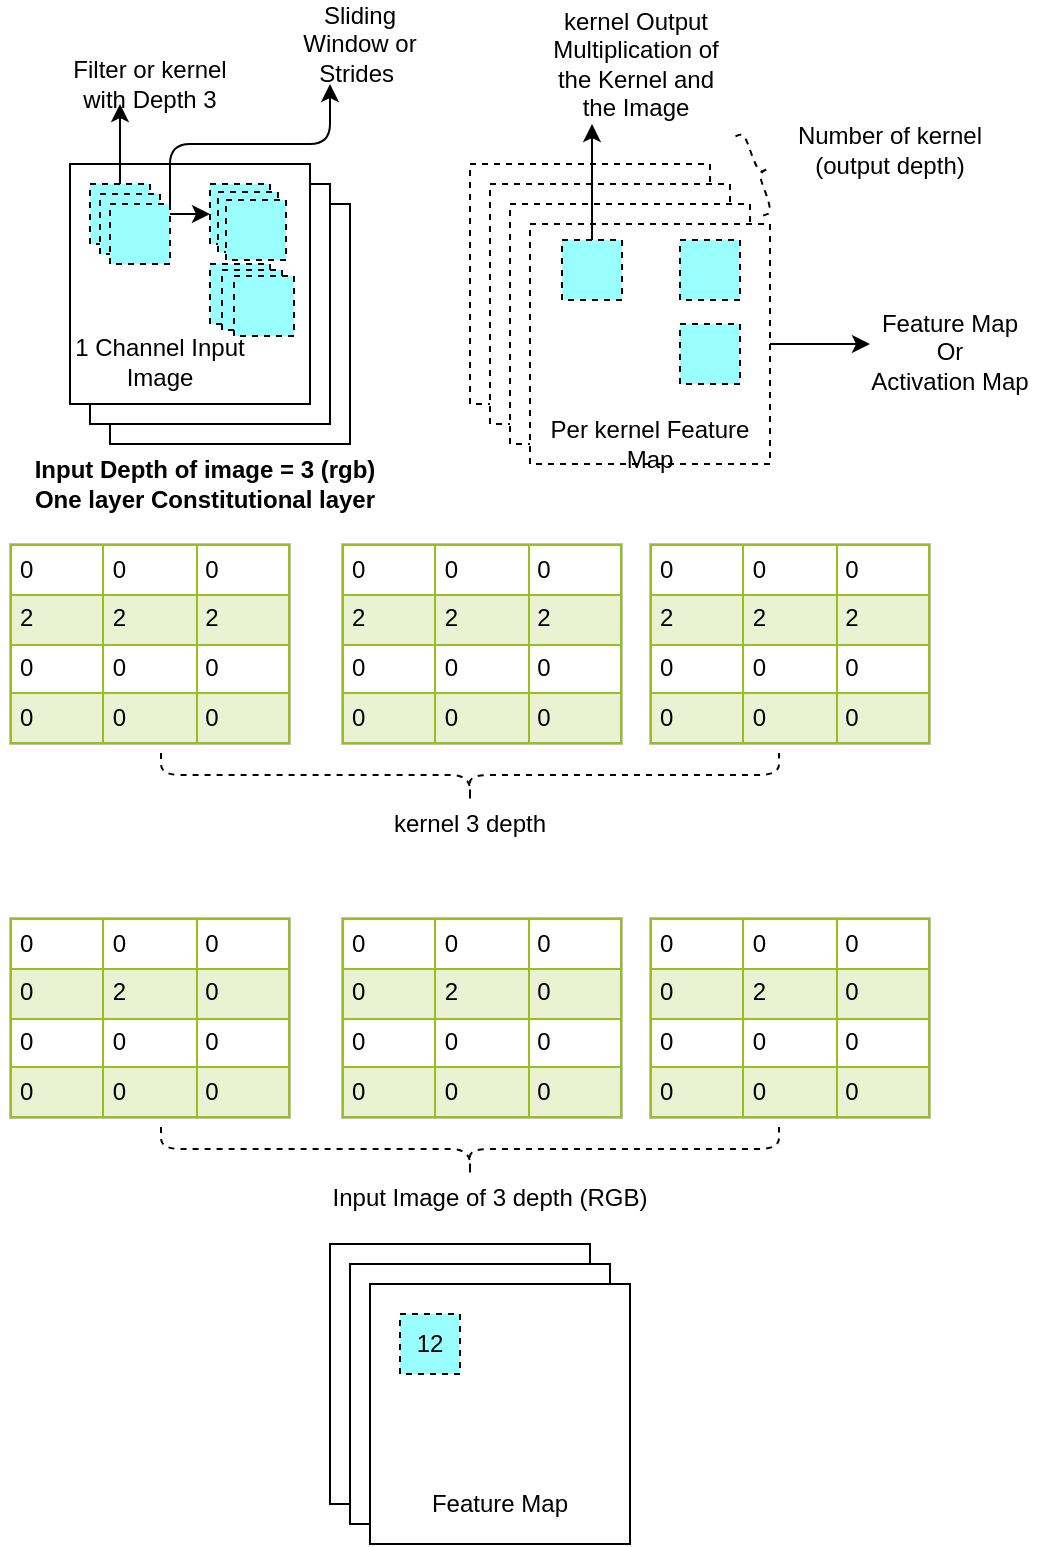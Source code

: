 <mxGraphModel dx="537" dy="433" grid="1" gridSize="10" guides="1" tooltips="1" connect="1" arrows="1" fold="1" page="1" pageScale="1" pageWidth="850" pageHeight="1100" background="#ffffff"><root><mxCell id="0"/><mxCell id="1" parent="0"/><mxCell id="44" value="" style="whiteSpace=wrap;html=1;aspect=fixed;" parent="1" vertex="1"><mxGeometry x="70" y="160" width="120" height="120" as="geometry"/></mxCell><mxCell id="43" value="" style="whiteSpace=wrap;html=1;aspect=fixed;" parent="1" vertex="1"><mxGeometry x="60" y="150" width="120" height="120" as="geometry"/></mxCell><mxCell id="2" value="" style="whiteSpace=wrap;html=1;aspect=fixed;" parent="1" vertex="1"><mxGeometry x="50" y="140" width="120" height="120" as="geometry"/></mxCell><mxCell id="9" style="edgeStyle=orthogonalEdgeStyle;rounded=0;html=1;exitX=0.5;exitY=0;jettySize=auto;orthogonalLoop=1;" parent="1" source="3" edge="1"><mxGeometry relative="1" as="geometry"><mxPoint x="75" y="110" as="targetPoint"/></mxGeometry></mxCell><mxCell id="13" style="edgeStyle=orthogonalEdgeStyle;rounded=0;html=1;exitX=1;exitY=0.5;entryX=0;entryY=0.5;jettySize=auto;orthogonalLoop=1;" parent="1" source="3" target="6" edge="1"><mxGeometry relative="1" as="geometry"/></mxCell><mxCell id="3" value="" style="whiteSpace=wrap;html=1;aspect=fixed;dashed=1;fillColor=#99FFFF;" parent="1" vertex="1"><mxGeometry x="60" y="150" width="30" height="30" as="geometry"/></mxCell><mxCell id="4" value="" style="whiteSpace=wrap;html=1;aspect=fixed;dashed=1;fillColor=#99FFFF;" parent="1" vertex="1"><mxGeometry x="120" y="190" width="30" height="30" as="geometry"/></mxCell><mxCell id="6" value="" style="whiteSpace=wrap;html=1;aspect=fixed;dashed=1;fillColor=#99FFFF;" parent="1" vertex="1"><mxGeometry x="120" y="150" width="30" height="30" as="geometry"/></mxCell><mxCell id="10" value="Filter or kernel&lt;div&gt;with Depth 3&lt;/div&gt;" style="text;html=1;strokeColor=none;fillColor=none;align=center;verticalAlign=middle;whiteSpace=wrap;rounded=0;" parent="1" vertex="1"><mxGeometry x="50" y="90" width="80" height="20" as="geometry"/></mxCell><mxCell id="14" value="1 Channel Input Image" style="text;html=1;strokeColor=none;fillColor=none;align=center;verticalAlign=middle;whiteSpace=wrap;rounded=0;dashed=1;" parent="1" vertex="1"><mxGeometry x="50" y="229" width="90" height="20" as="geometry"/></mxCell><mxCell id="16" value="" style="whiteSpace=wrap;html=1;aspect=fixed;dashed=1;" parent="1" vertex="1"><mxGeometry x="250" y="140" width="120" height="120" as="geometry"/></mxCell><mxCell id="17" value="" style="whiteSpace=wrap;html=1;aspect=fixed;dashed=1;" parent="1" vertex="1"><mxGeometry x="260" y="150" width="120" height="120" as="geometry"/></mxCell><mxCell id="18" value="" style="whiteSpace=wrap;html=1;aspect=fixed;dashed=1;" parent="1" vertex="1"><mxGeometry x="270" y="160" width="120" height="120" as="geometry"/></mxCell><mxCell id="30" style="edgeStyle=orthogonalEdgeStyle;rounded=0;html=1;jettySize=auto;orthogonalLoop=1;" parent="1" source="19" edge="1"><mxGeometry relative="1" as="geometry"><mxPoint x="450" y="230" as="targetPoint"/></mxGeometry></mxCell><mxCell id="19" value="" style="whiteSpace=wrap;html=1;aspect=fixed;dashed=1;" parent="1" vertex="1"><mxGeometry x="280" y="170" width="120" height="120" as="geometry"/></mxCell><mxCell id="20" value="Feature Map&lt;div&gt;Or&lt;/div&gt;&lt;div&gt;Activation Map&lt;/div&gt;" style="text;html=1;strokeColor=none;fillColor=none;align=center;verticalAlign=middle;whiteSpace=wrap;rounded=0;dashed=1;" parent="1" vertex="1"><mxGeometry x="440" y="219" width="100" height="30" as="geometry"/></mxCell><mxCell id="23" value="" style="edgeStyle=elbowEdgeStyle;elbow=vertical;endArrow=classic;html=1;" parent="1" edge="1"><mxGeometry width="50" height="50" relative="1" as="geometry"><mxPoint x="100" y="160" as="sourcePoint"/><mxPoint x="180" y="100" as="targetPoint"/></mxGeometry></mxCell><mxCell id="24" value="Sliding Window or Strides&amp;nbsp;" style="text;html=1;strokeColor=none;fillColor=none;align=center;verticalAlign=middle;whiteSpace=wrap;rounded=0;dashed=1;" parent="1" vertex="1"><mxGeometry x="160" y="70" width="70" height="20" as="geometry"/></mxCell><mxCell id="25" value="Per kernel Feature Map" style="text;html=1;strokeColor=none;fillColor=none;align=center;verticalAlign=middle;whiteSpace=wrap;rounded=0;dashed=1;" parent="1" vertex="1"><mxGeometry x="280" y="270" width="120" height="20" as="geometry"/></mxCell><mxCell id="26" value="kernel Output&lt;div&gt;Multiplication of the Kernel and the Image&lt;/div&gt;" style="text;html=1;strokeColor=none;fillColor=none;align=center;verticalAlign=middle;whiteSpace=wrap;rounded=0;dashed=1;" parent="1" vertex="1"><mxGeometry x="286" y="80" width="94" height="20" as="geometry"/></mxCell><mxCell id="27" value="" style="whiteSpace=wrap;html=1;aspect=fixed;dashed=1;fillColor=#99FFFF;" parent="1" vertex="1"><mxGeometry x="355" y="220" width="30" height="30" as="geometry"/></mxCell><mxCell id="37" style="edgeStyle=orthogonalEdgeStyle;rounded=0;html=1;exitX=0.5;exitY=0;jettySize=auto;orthogonalLoop=1;" parent="1" source="32" edge="1"><mxGeometry relative="1" as="geometry"><mxPoint x="311" y="120" as="targetPoint"/></mxGeometry></mxCell><mxCell id="32" value="" style="whiteSpace=wrap;html=1;aspect=fixed;dashed=1;fillColor=#99FFFF;" parent="1" vertex="1"><mxGeometry x="296" y="178" width="30" height="30" as="geometry"/></mxCell><mxCell id="33" value="" style="whiteSpace=wrap;html=1;aspect=fixed;dashed=1;fillColor=#99FFFF;" parent="1" vertex="1"><mxGeometry x="355" y="178" width="30" height="30" as="geometry"/></mxCell><mxCell id="38" value="" style="shape=curlyBracket;whiteSpace=wrap;html=1;rounded=1;dashed=1;fillColor=#99FFFF;direction=west;size=0.577;rotation=-20;" parent="1" vertex="1"><mxGeometry x="389" y="123" width="12" height="42" as="geometry"/></mxCell><mxCell id="39" value="Number of kernel (output depth)" style="text;html=1;strokeColor=none;fillColor=none;align=center;verticalAlign=middle;whiteSpace=wrap;rounded=0;dashed=1;" parent="1" vertex="1"><mxGeometry x="400" y="123" width="120" height="20" as="geometry"/></mxCell><mxCell id="40" value="&lt;b&gt;Input Depth of image = 3 (rgb)&lt;/b&gt;&lt;div&gt;&lt;b&gt;One layer Constitutional layer&lt;/b&gt;&lt;/div&gt;" style="text;html=1;strokeColor=none;fillColor=none;align=center;verticalAlign=middle;whiteSpace=wrap;rounded=0;dashed=1;" parent="1" vertex="1"><mxGeometry x="15" y="290" width="205" height="20" as="geometry"/></mxCell><mxCell id="45" value="" style="whiteSpace=wrap;html=1;aspect=fixed;dashed=1;fillColor=#99FFFF;" parent="1" vertex="1"><mxGeometry x="65" y="155" width="30" height="30" as="geometry"/></mxCell><mxCell id="46" value="" style="whiteSpace=wrap;html=1;aspect=fixed;dashed=1;fillColor=#99FFFF;" parent="1" vertex="1"><mxGeometry x="70" y="160" width="30" height="30" as="geometry"/></mxCell><mxCell id="51" value="" style="whiteSpace=wrap;html=1;aspect=fixed;dashed=1;fillColor=#99FFFF;" parent="1" vertex="1"><mxGeometry x="124" y="154" width="30" height="30" as="geometry"/></mxCell><mxCell id="52" value="" style="whiteSpace=wrap;html=1;aspect=fixed;dashed=1;fillColor=#99FFFF;" parent="1" vertex="1"><mxGeometry x="128" y="158" width="30" height="30" as="geometry"/></mxCell><mxCell id="53" value="" style="whiteSpace=wrap;html=1;aspect=fixed;dashed=1;fillColor=#99FFFF;" parent="1" vertex="1"><mxGeometry x="126" y="193" width="30" height="30" as="geometry"/></mxCell><mxCell id="55" value="" style="whiteSpace=wrap;html=1;aspect=fixed;dashed=1;fillColor=#99FFFF;" parent="1" vertex="1"><mxGeometry x="132" y="196" width="30" height="30" as="geometry"/></mxCell><mxCell id="57" value="&lt;table border=&quot;1&quot; width=&quot;100%&quot; cellpadding=&quot;4&quot; style=&quot;width: 100% ; height: 100% ; border-collapse: collapse&quot;&gt;&lt;tbody&gt;&lt;tr style=&quot;border: 1px solid #98bf21&quot;&gt;&lt;td&gt;0&lt;/td&gt;&lt;td&gt;0&lt;/td&gt;&lt;td&gt;0&lt;/td&gt;&lt;/tr&gt;&lt;tr style=&quot;background-color: #eaf2d3 ; border: 1px solid #98bf21&quot;&gt;&lt;td&gt;2&lt;/td&gt;&lt;td&gt;2&lt;/td&gt;&lt;td&gt;2&lt;/td&gt;&lt;/tr&gt;&lt;tr style=&quot;border: 1px solid #98bf21&quot;&gt;&lt;td&gt;0&lt;/td&gt;&lt;td&gt;0&lt;/td&gt;&lt;td&gt;0&lt;/td&gt;&lt;/tr&gt;&lt;tr style=&quot;background-color: #eaf2d3 ; border: 1px solid #98bf21&quot;&gt;&lt;td&gt;0&lt;/td&gt;&lt;td&gt;0&lt;/td&gt;&lt;td&gt;0&lt;/td&gt;&lt;/tr&gt;&lt;/tbody&gt;&lt;/table&gt;" style="text;html=1;strokeColor=#c0c0c0;fillColor=#ffffff;overflow=fill;rounded=0;" parent="1" vertex="1"><mxGeometry x="20" y="330" width="140" height="100" as="geometry"/></mxCell><mxCell id="59" value="&lt;table border=&quot;1&quot; width=&quot;100%&quot; cellpadding=&quot;4&quot; style=&quot;width: 100% ; height: 100% ; border-collapse: collapse&quot;&gt;&lt;tbody&gt;&lt;tr style=&quot;border: 1px solid #98bf21&quot;&gt;&lt;td&gt;0&lt;/td&gt;&lt;td&gt;0&lt;/td&gt;&lt;td&gt;0&lt;/td&gt;&lt;/tr&gt;&lt;tr style=&quot;background-color: #eaf2d3 ; border: 1px solid #98bf21&quot;&gt;&lt;td&gt;2&lt;/td&gt;&lt;td&gt;2&lt;/td&gt;&lt;td&gt;2&lt;/td&gt;&lt;/tr&gt;&lt;tr style=&quot;border: 1px solid #98bf21&quot;&gt;&lt;td&gt;0&lt;/td&gt;&lt;td&gt;0&lt;/td&gt;&lt;td&gt;0&lt;/td&gt;&lt;/tr&gt;&lt;tr style=&quot;background-color: #eaf2d3 ; border: 1px solid #98bf21&quot;&gt;&lt;td&gt;0&lt;/td&gt;&lt;td&gt;0&lt;/td&gt;&lt;td&gt;0&lt;/td&gt;&lt;/tr&gt;&lt;/tbody&gt;&lt;/table&gt;" style="text;html=1;strokeColor=#c0c0c0;fillColor=#ffffff;overflow=fill;rounded=0;" parent="1" vertex="1"><mxGeometry x="186" y="330" width="140" height="100" as="geometry"/></mxCell><mxCell id="60" value="&lt;table border=&quot;1&quot; width=&quot;100%&quot; cellpadding=&quot;4&quot; style=&quot;width: 100% ; height: 100% ; border-collapse: collapse&quot;&gt;&lt;tbody&gt;&lt;tr style=&quot;border: 1px solid #98bf21&quot;&gt;&lt;td&gt;0&lt;/td&gt;&lt;td&gt;0&lt;/td&gt;&lt;td&gt;0&lt;/td&gt;&lt;/tr&gt;&lt;tr style=&quot;background-color: #eaf2d3 ; border: 1px solid #98bf21&quot;&gt;&lt;td&gt;2&lt;/td&gt;&lt;td&gt;2&lt;/td&gt;&lt;td&gt;2&lt;/td&gt;&lt;/tr&gt;&lt;tr style=&quot;border: 1px solid #98bf21&quot;&gt;&lt;td&gt;0&lt;/td&gt;&lt;td&gt;0&lt;/td&gt;&lt;td&gt;0&lt;/td&gt;&lt;/tr&gt;&lt;tr style=&quot;background-color: #eaf2d3 ; border: 1px solid #98bf21&quot;&gt;&lt;td&gt;0&lt;/td&gt;&lt;td&gt;0&lt;/td&gt;&lt;td&gt;0&lt;/td&gt;&lt;/tr&gt;&lt;/tbody&gt;&lt;/table&gt;" style="text;html=1;strokeColor=#c0c0c0;fillColor=#ffffff;overflow=fill;rounded=0;" parent="1" vertex="1"><mxGeometry x="340" y="330" width="140" height="100" as="geometry"/></mxCell><mxCell id="61" value="" style="shape=curlyBracket;whiteSpace=wrap;html=1;rounded=1;dashed=1;fillColor=#99FFFF;direction=west;size=0.577;rotation=90;" parent="1" vertex="1"><mxGeometry x="237" y="293" width="26" height="309" as="geometry"/></mxCell><mxCell id="62" value="kernel 3 depth" style="text;html=1;strokeColor=none;fillColor=none;align=center;verticalAlign=middle;whiteSpace=wrap;rounded=0;" parent="1" vertex="1"><mxGeometry x="200" y="460" width="100" height="20" as="geometry"/></mxCell><mxCell id="63" value="&lt;table border=&quot;1&quot; width=&quot;100%&quot; cellpadding=&quot;4&quot; style=&quot;width: 100% ; height: 100% ; border-collapse: collapse&quot;&gt;&lt;tbody&gt;&lt;tr style=&quot;border: 1px solid #98bf21&quot;&gt;&lt;td&gt;0&lt;/td&gt;&lt;td&gt;0&lt;/td&gt;&lt;td&gt;0&lt;/td&gt;&lt;/tr&gt;&lt;tr style=&quot;background-color: #eaf2d3 ; border: 1px solid #98bf21&quot;&gt;&lt;td&gt;0&lt;/td&gt;&lt;td&gt;2&lt;/td&gt;&lt;td&gt;0&lt;/td&gt;&lt;/tr&gt;&lt;tr style=&quot;border: 1px solid #98bf21&quot;&gt;&lt;td&gt;0&lt;/td&gt;&lt;td&gt;0&lt;/td&gt;&lt;td&gt;0&lt;/td&gt;&lt;/tr&gt;&lt;tr style=&quot;background-color: #eaf2d3 ; border: 1px solid #98bf21&quot;&gt;&lt;td&gt;0&lt;/td&gt;&lt;td&gt;0&lt;/td&gt;&lt;td&gt;0&lt;/td&gt;&lt;/tr&gt;&lt;/tbody&gt;&lt;/table&gt;" style="text;html=1;strokeColor=#c0c0c0;fillColor=#ffffff;overflow=fill;rounded=0;" parent="1" vertex="1"><mxGeometry x="20" y="517" width="140" height="100" as="geometry"/></mxCell><mxCell id="64" value="&lt;table border=&quot;1&quot; width=&quot;100%&quot; cellpadding=&quot;4&quot; style=&quot;width: 100% ; height: 100% ; border-collapse: collapse&quot;&gt;&lt;tbody&gt;&lt;tr style=&quot;border: 1px solid #98bf21&quot;&gt;&lt;td&gt;0&lt;/td&gt;&lt;td&gt;0&lt;/td&gt;&lt;td&gt;0&lt;/td&gt;&lt;/tr&gt;&lt;tr style=&quot;background-color: #eaf2d3 ; border: 1px solid #98bf21&quot;&gt;&lt;td&gt;0&lt;/td&gt;&lt;td&gt;2&lt;/td&gt;&lt;td&gt;0&lt;/td&gt;&lt;/tr&gt;&lt;tr style=&quot;border: 1px solid #98bf21&quot;&gt;&lt;td&gt;0&lt;/td&gt;&lt;td&gt;0&lt;/td&gt;&lt;td&gt;0&lt;/td&gt;&lt;/tr&gt;&lt;tr style=&quot;background-color: #eaf2d3 ; border: 1px solid #98bf21&quot;&gt;&lt;td&gt;0&lt;/td&gt;&lt;td&gt;0&lt;/td&gt;&lt;td&gt;0&lt;/td&gt;&lt;/tr&gt;&lt;/tbody&gt;&lt;/table&gt;" style="text;html=1;strokeColor=#c0c0c0;fillColor=#ffffff;overflow=fill;rounded=0;" parent="1" vertex="1"><mxGeometry x="186" y="517" width="140" height="100" as="geometry"/></mxCell><mxCell id="65" value="&lt;table border=&quot;1&quot; width=&quot;100%&quot; cellpadding=&quot;4&quot; style=&quot;width: 100% ; height: 100% ; border-collapse: collapse&quot;&gt;&lt;tbody&gt;&lt;tr style=&quot;border: 1px solid #98bf21&quot;&gt;&lt;td&gt;0&lt;/td&gt;&lt;td&gt;0&lt;/td&gt;&lt;td&gt;0&lt;/td&gt;&lt;/tr&gt;&lt;tr style=&quot;background-color: #eaf2d3 ; border: 1px solid #98bf21&quot;&gt;&lt;td&gt;0&lt;/td&gt;&lt;td&gt;2&lt;/td&gt;&lt;td&gt;0&lt;/td&gt;&lt;/tr&gt;&lt;tr style=&quot;border: 1px solid #98bf21&quot;&gt;&lt;td&gt;0&lt;/td&gt;&lt;td&gt;0&lt;/td&gt;&lt;td&gt;0&lt;/td&gt;&lt;/tr&gt;&lt;tr style=&quot;background-color: #eaf2d3 ; border: 1px solid #98bf21&quot;&gt;&lt;td&gt;0&lt;/td&gt;&lt;td&gt;0&lt;/td&gt;&lt;td&gt;0&lt;/td&gt;&lt;/tr&gt;&lt;/tbody&gt;&lt;/table&gt;" style="text;html=1;strokeColor=#c0c0c0;fillColor=#ffffff;overflow=fill;rounded=0;" parent="1" vertex="1"><mxGeometry x="340" y="517" width="140" height="100" as="geometry"/></mxCell><mxCell id="66" value="" style="shape=curlyBracket;whiteSpace=wrap;html=1;rounded=1;dashed=1;fillColor=#99FFFF;direction=west;size=0.577;rotation=90;" parent="1" vertex="1"><mxGeometry x="237" y="480" width="26" height="309" as="geometry"/></mxCell><mxCell id="67" value="Input Image of 3 depth (RGB)" style="text;html=1;strokeColor=none;fillColor=none;align=center;verticalAlign=middle;whiteSpace=wrap;rounded=0;" parent="1" vertex="1"><mxGeometry x="170" y="647" width="180" height="20" as="geometry"/></mxCell><mxCell id="69" value="" style="whiteSpace=wrap;html=1;aspect=fixed;" parent="1" vertex="1"><mxGeometry x="180" y="680" width="130" height="130" as="geometry"/></mxCell><mxCell id="72" value="" style="whiteSpace=wrap;html=1;aspect=fixed;" parent="1" vertex="1"><mxGeometry x="190" y="690" width="130" height="130" as="geometry"/></mxCell><mxCell id="73" value="" style="whiteSpace=wrap;html=1;aspect=fixed;" parent="1" vertex="1"><mxGeometry x="200" y="700" width="130" height="130" as="geometry"/></mxCell><mxCell id="74" value="Feature Map" style="text;html=1;strokeColor=none;fillColor=none;align=center;verticalAlign=middle;whiteSpace=wrap;rounded=0;" parent="1" vertex="1"><mxGeometry x="210" y="800" width="110" height="20" as="geometry"/></mxCell><mxCell id="75" value="12" style="whiteSpace=wrap;html=1;aspect=fixed;dashed=1;fillColor=#99FFFF;" parent="1" vertex="1"><mxGeometry x="215" y="715" width="30" height="30" as="geometry"/></mxCell></root></mxGraphModel>
